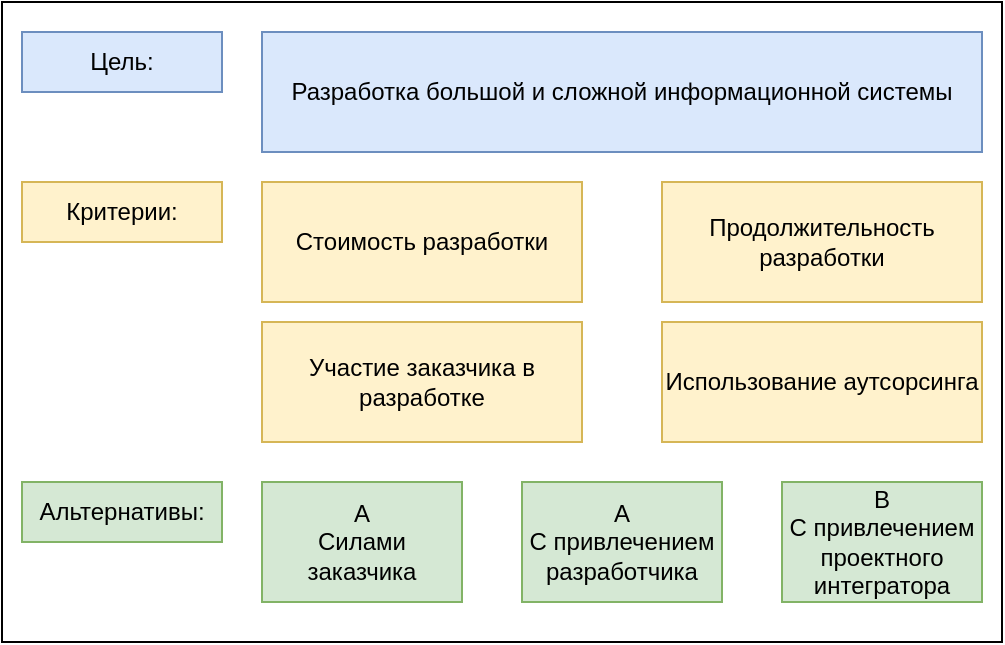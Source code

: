 <mxfile version="22.0.0" type="device">
  <diagram name="Страница — 1" id="ErguofMQDjROISemtvsq">
    <mxGraphModel dx="1434" dy="798" grid="1" gridSize="10" guides="1" tooltips="1" connect="1" arrows="1" fold="1" page="1" pageScale="1" pageWidth="827" pageHeight="1169" math="0" shadow="0">
      <root>
        <mxCell id="0" />
        <mxCell id="1" parent="0" />
        <mxCell id="3oR9u11FQ21WGcYeukLB-1" value="" style="rounded=0;whiteSpace=wrap;html=1;" vertex="1" parent="1">
          <mxGeometry x="180" y="190" width="500" height="320" as="geometry" />
        </mxCell>
        <mxCell id="3oR9u11FQ21WGcYeukLB-2" value="Цель:" style="text;html=1;strokeColor=#6c8ebf;fillColor=#dae8fc;align=center;verticalAlign=middle;whiteSpace=wrap;rounded=0;" vertex="1" parent="1">
          <mxGeometry x="190" y="205" width="100" height="30" as="geometry" />
        </mxCell>
        <mxCell id="3oR9u11FQ21WGcYeukLB-3" value="Критерии:" style="text;html=1;strokeColor=#d6b656;fillColor=#fff2cc;align=center;verticalAlign=middle;whiteSpace=wrap;rounded=0;" vertex="1" parent="1">
          <mxGeometry x="190" y="280" width="100" height="30" as="geometry" />
        </mxCell>
        <mxCell id="3oR9u11FQ21WGcYeukLB-4" value="Альтернативы:" style="text;html=1;strokeColor=#82b366;fillColor=#d5e8d4;align=center;verticalAlign=middle;whiteSpace=wrap;rounded=0;" vertex="1" parent="1">
          <mxGeometry x="190" y="430" width="100" height="30" as="geometry" />
        </mxCell>
        <mxCell id="3oR9u11FQ21WGcYeukLB-5" value="Разработка большой и сложной информационной системы" style="rounded=0;whiteSpace=wrap;html=1;fillColor=#dae8fc;strokeColor=#6c8ebf;" vertex="1" parent="1">
          <mxGeometry x="310" y="205" width="360" height="60" as="geometry" />
        </mxCell>
        <mxCell id="3oR9u11FQ21WGcYeukLB-6" value="Стоимость разработки" style="rounded=0;whiteSpace=wrap;html=1;fillColor=#fff2cc;strokeColor=#d6b656;" vertex="1" parent="1">
          <mxGeometry x="310" y="280" width="160" height="60" as="geometry" />
        </mxCell>
        <mxCell id="3oR9u11FQ21WGcYeukLB-7" value="Участие заказчика в разработке" style="rounded=0;whiteSpace=wrap;html=1;fillColor=#fff2cc;strokeColor=#d6b656;" vertex="1" parent="1">
          <mxGeometry x="310" y="350" width="160" height="60" as="geometry" />
        </mxCell>
        <mxCell id="3oR9u11FQ21WGcYeukLB-8" value="Продолжительность разработки" style="rounded=0;whiteSpace=wrap;html=1;fillColor=#fff2cc;strokeColor=#d6b656;" vertex="1" parent="1">
          <mxGeometry x="510" y="280" width="160" height="60" as="geometry" />
        </mxCell>
        <mxCell id="3oR9u11FQ21WGcYeukLB-9" value="Использование аутсорсинга" style="rounded=0;whiteSpace=wrap;html=1;fillColor=#fff2cc;strokeColor=#d6b656;" vertex="1" parent="1">
          <mxGeometry x="510" y="350" width="160" height="60" as="geometry" />
        </mxCell>
        <mxCell id="3oR9u11FQ21WGcYeukLB-10" value="А&lt;br&gt;Силами заказчика" style="rounded=0;whiteSpace=wrap;html=1;fillColor=#d5e8d4;strokeColor=#82b366;" vertex="1" parent="1">
          <mxGeometry x="310" y="430" width="100" height="60" as="geometry" />
        </mxCell>
        <mxCell id="3oR9u11FQ21WGcYeukLB-11" value="А&lt;br&gt;С привлечением разработчика" style="rounded=0;whiteSpace=wrap;html=1;fillColor=#d5e8d4;strokeColor=#82b366;" vertex="1" parent="1">
          <mxGeometry x="440" y="430" width="100" height="60" as="geometry" />
        </mxCell>
        <mxCell id="3oR9u11FQ21WGcYeukLB-12" value="В&lt;br&gt;С привлечением проектного интегратора" style="rounded=0;whiteSpace=wrap;html=1;fillColor=#d5e8d4;strokeColor=#82b366;" vertex="1" parent="1">
          <mxGeometry x="570" y="430" width="100" height="60" as="geometry" />
        </mxCell>
      </root>
    </mxGraphModel>
  </diagram>
</mxfile>
